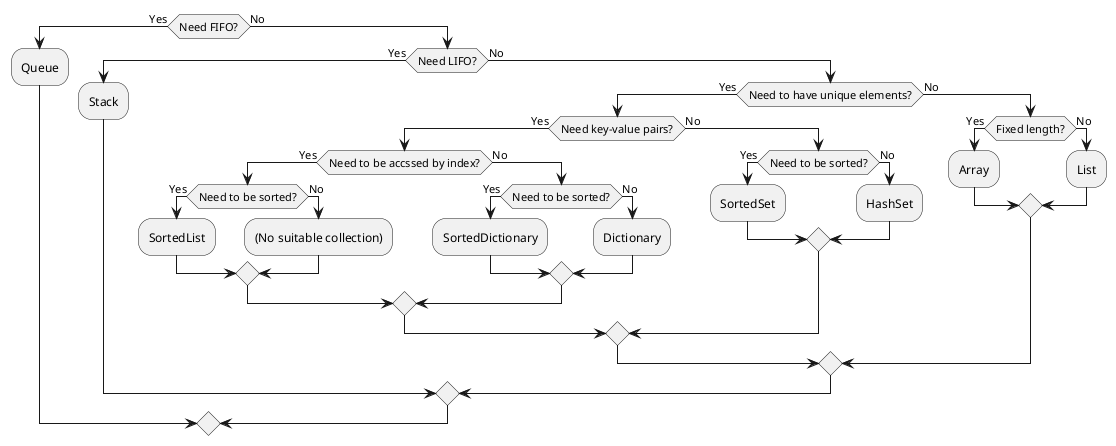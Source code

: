 @startuml CollectionDecisionTree
if (Need FIFO?) then (Yes)
  :Queue;
else (No)
  if (Need LIFO?) then (Yes)
    :Stack;
  else (No)
    if (Need to have unique elements?) then (Yes)
      if (Need key-value pairs?) then (Yes)
        if (Need to be accssed by index?) then (Yes)
          if (Need to be sorted?) then (Yes)
            :SortedList;
          else (No)
            :(No suitable collection);
          endif
        else (No)
          if (Need to be sorted?) then (Yes)
            :SortedDictionary;
          else (No)
            :Dictionary;
          endif
        endif
      else (No)
        if (Need to be sorted?) then (Yes)
          :SortedSet;
        else (No)
          :HashSet;
        endif
      endif
    else (No)
      if (Fixed length?) then (Yes)
        :Array;
      else (No)
        :List;
      endif
    endif
  endif
endif
@enduml